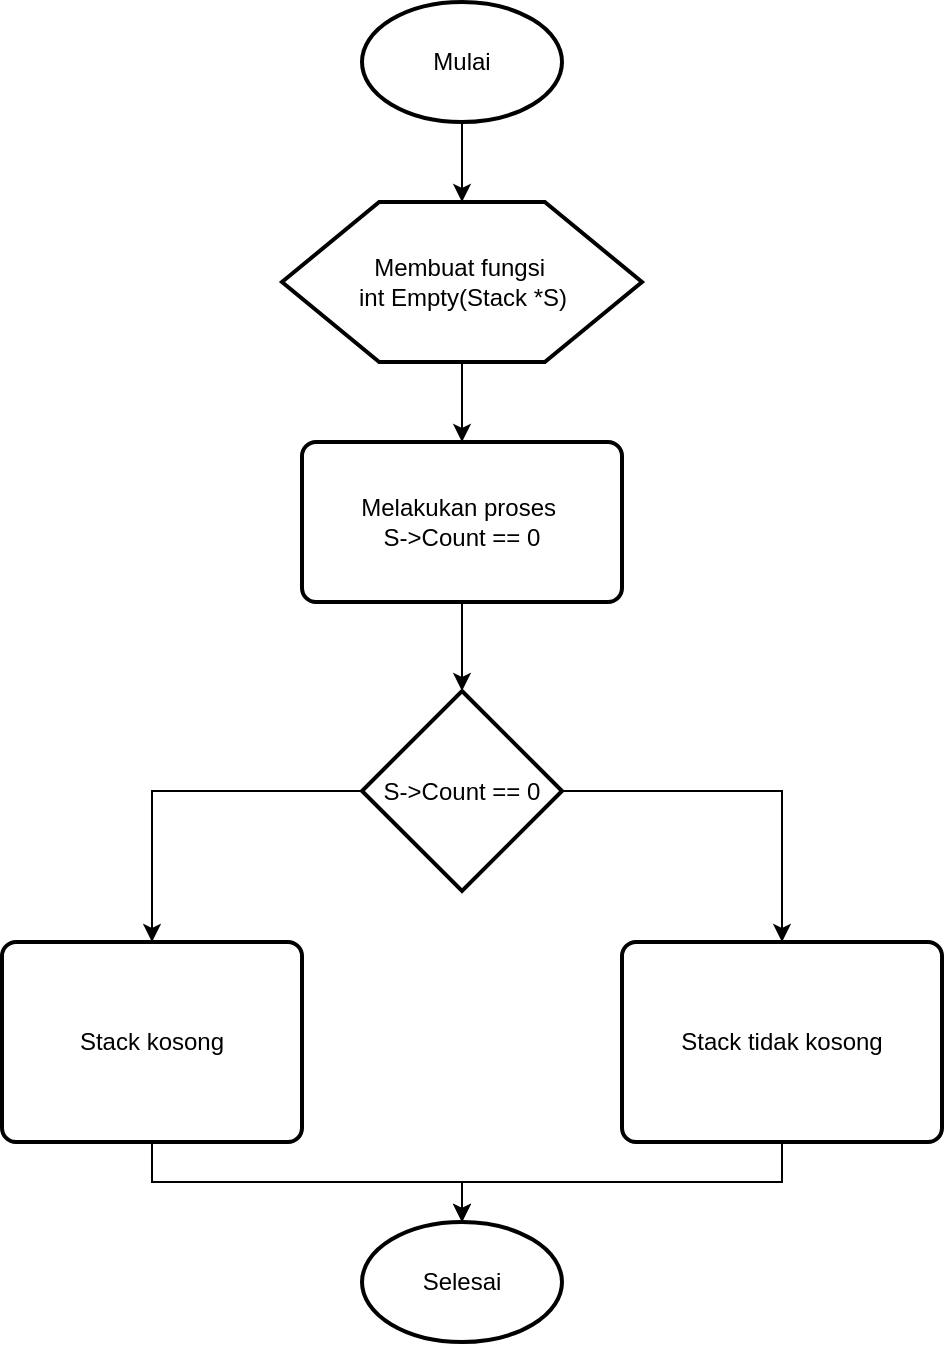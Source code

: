 <mxfile version="26.1.0">
  <diagram name="Halaman-1" id="7f6Jf4QFKxaNMWJssP77">
    <mxGraphModel dx="1434" dy="784" grid="1" gridSize="10" guides="1" tooltips="1" connect="1" arrows="1" fold="1" page="1" pageScale="1" pageWidth="827" pageHeight="1169" math="0" shadow="0">
      <root>
        <mxCell id="0" />
        <mxCell id="1" parent="0" />
        <mxCell id="9sXgsyXYbe8fj_MhNdIs-19" style="edgeStyle=orthogonalEdgeStyle;rounded=0;orthogonalLoop=1;jettySize=auto;html=1;exitX=0.5;exitY=1;exitDx=0;exitDy=0;exitPerimeter=0;entryX=0.5;entryY=0;entryDx=0;entryDy=0;" edge="1" parent="1" source="9sXgsyXYbe8fj_MhNdIs-4" target="9sXgsyXYbe8fj_MhNdIs-6">
          <mxGeometry relative="1" as="geometry" />
        </mxCell>
        <mxCell id="9sXgsyXYbe8fj_MhNdIs-4" value="Mulai" style="strokeWidth=2;html=1;shape=mxgraph.flowchart.start_1;whiteSpace=wrap;" vertex="1" parent="1">
          <mxGeometry x="380" y="140" width="100" height="60" as="geometry" />
        </mxCell>
        <mxCell id="9sXgsyXYbe8fj_MhNdIs-5" value="Selesai" style="strokeWidth=2;html=1;shape=mxgraph.flowchart.start_1;whiteSpace=wrap;" vertex="1" parent="1">
          <mxGeometry x="380" y="750" width="100" height="60" as="geometry" />
        </mxCell>
        <mxCell id="9sXgsyXYbe8fj_MhNdIs-20" style="edgeStyle=orthogonalEdgeStyle;rounded=0;orthogonalLoop=1;jettySize=auto;html=1;exitX=0.5;exitY=1;exitDx=0;exitDy=0;entryX=0.5;entryY=0;entryDx=0;entryDy=0;" edge="1" parent="1" source="9sXgsyXYbe8fj_MhNdIs-6" target="9sXgsyXYbe8fj_MhNdIs-7">
          <mxGeometry relative="1" as="geometry" />
        </mxCell>
        <mxCell id="9sXgsyXYbe8fj_MhNdIs-6" value="Membuat fungsi&amp;nbsp;&lt;div&gt;int Empty(Stack *S)&lt;/div&gt;" style="verticalLabelPosition=middle;verticalAlign=middle;html=1;shape=hexagon;perimeter=hexagonPerimeter2;arcSize=6;size=0.27;strokeWidth=2;labelPosition=center;align=center;" vertex="1" parent="1">
          <mxGeometry x="340" y="240" width="180" height="80" as="geometry" />
        </mxCell>
        <mxCell id="9sXgsyXYbe8fj_MhNdIs-7" value="Melakukan proses&amp;nbsp;&lt;div&gt;S-&amp;gt;Count == 0&lt;/div&gt;" style="rounded=1;whiteSpace=wrap;html=1;absoluteArcSize=1;arcSize=14;strokeWidth=2;" vertex="1" parent="1">
          <mxGeometry x="350" y="360" width="160" height="80" as="geometry" />
        </mxCell>
        <mxCell id="9sXgsyXYbe8fj_MhNdIs-11" style="edgeStyle=orthogonalEdgeStyle;rounded=0;orthogonalLoop=1;jettySize=auto;html=1;exitX=0;exitY=0.5;exitDx=0;exitDy=0;exitPerimeter=0;entryX=0.5;entryY=0;entryDx=0;entryDy=0;" edge="1" parent="1" source="9sXgsyXYbe8fj_MhNdIs-8" target="9sXgsyXYbe8fj_MhNdIs-10">
          <mxGeometry relative="1" as="geometry" />
        </mxCell>
        <mxCell id="9sXgsyXYbe8fj_MhNdIs-13" style="edgeStyle=orthogonalEdgeStyle;rounded=0;orthogonalLoop=1;jettySize=auto;html=1;exitX=1;exitY=0.5;exitDx=0;exitDy=0;exitPerimeter=0;entryX=0.5;entryY=0;entryDx=0;entryDy=0;" edge="1" parent="1" source="9sXgsyXYbe8fj_MhNdIs-8" target="9sXgsyXYbe8fj_MhNdIs-9">
          <mxGeometry relative="1" as="geometry" />
        </mxCell>
        <mxCell id="9sXgsyXYbe8fj_MhNdIs-8" value="S-&amp;gt;Count == 0" style="strokeWidth=2;html=1;shape=mxgraph.flowchart.decision;whiteSpace=wrap;" vertex="1" parent="1">
          <mxGeometry x="380" y="484.5" width="100" height="100" as="geometry" />
        </mxCell>
        <mxCell id="9sXgsyXYbe8fj_MhNdIs-9" value="Stack tidak kosong" style="rounded=1;whiteSpace=wrap;html=1;absoluteArcSize=1;arcSize=14;strokeWidth=2;" vertex="1" parent="1">
          <mxGeometry x="510" y="610" width="160" height="100" as="geometry" />
        </mxCell>
        <mxCell id="9sXgsyXYbe8fj_MhNdIs-14" style="edgeStyle=orthogonalEdgeStyle;rounded=0;orthogonalLoop=1;jettySize=auto;html=1;exitX=0.5;exitY=1;exitDx=0;exitDy=0;" edge="1" parent="1" source="9sXgsyXYbe8fj_MhNdIs-10" target="9sXgsyXYbe8fj_MhNdIs-5">
          <mxGeometry relative="1" as="geometry" />
        </mxCell>
        <mxCell id="9sXgsyXYbe8fj_MhNdIs-10" value="Stack kosong" style="rounded=1;whiteSpace=wrap;html=1;absoluteArcSize=1;arcSize=14;strokeWidth=2;" vertex="1" parent="1">
          <mxGeometry x="200" y="610" width="150" height="100" as="geometry" />
        </mxCell>
        <mxCell id="9sXgsyXYbe8fj_MhNdIs-16" style="edgeStyle=orthogonalEdgeStyle;rounded=0;orthogonalLoop=1;jettySize=auto;html=1;exitX=0.5;exitY=1;exitDx=0;exitDy=0;entryX=0.5;entryY=0;entryDx=0;entryDy=0;entryPerimeter=0;" edge="1" parent="1" source="9sXgsyXYbe8fj_MhNdIs-9" target="9sXgsyXYbe8fj_MhNdIs-5">
          <mxGeometry relative="1" as="geometry" />
        </mxCell>
        <mxCell id="9sXgsyXYbe8fj_MhNdIs-21" style="edgeStyle=orthogonalEdgeStyle;rounded=0;orthogonalLoop=1;jettySize=auto;html=1;exitX=0.5;exitY=1;exitDx=0;exitDy=0;entryX=0.5;entryY=0;entryDx=0;entryDy=0;entryPerimeter=0;" edge="1" parent="1" source="9sXgsyXYbe8fj_MhNdIs-7" target="9sXgsyXYbe8fj_MhNdIs-8">
          <mxGeometry relative="1" as="geometry" />
        </mxCell>
      </root>
    </mxGraphModel>
  </diagram>
</mxfile>
